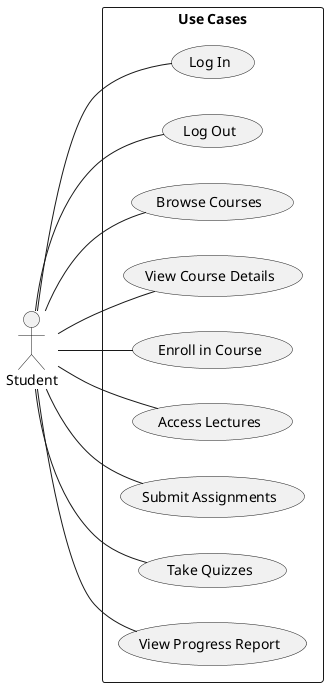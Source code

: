 @startuml
left to right direction
skinparam packageStyle rectangle
actor Student as "Student"

rectangle "Use Cases" {
  usecase "Log In" as UC1
  usecase "Log Out" as UC2
  usecase "Browse Courses" as UC3
  usecase "View Course Details" as UC4
  usecase "Enroll in Course" as UC5
  usecase "Access Lectures" as UC6
  usecase "Submit Assignments" as UC7
  usecase "Take Quizzes" as UC8
  usecase "View Progress Report" as UC9
}

Student -- UC1
Student -- UC2
Student -- UC3
Student -- UC4
Student -- UC5
Student -- UC6
Student -- UC7
Student -- UC8
Student -- UC9
@enduml
